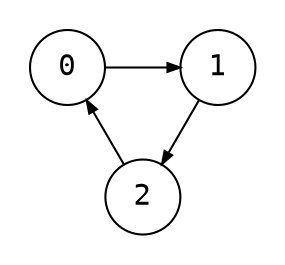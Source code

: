 digraph {
    node [shape=circle, fontname="monospace"; fixedsize=true, width="0.5"];
    edge [arrowsize=0.6];
    layout=neato;
    maxiter=10000;
    mode="sgd";
    normalize=true;
    pad=0.2;

    0 -> 1 -> 2 -> 0;
}
